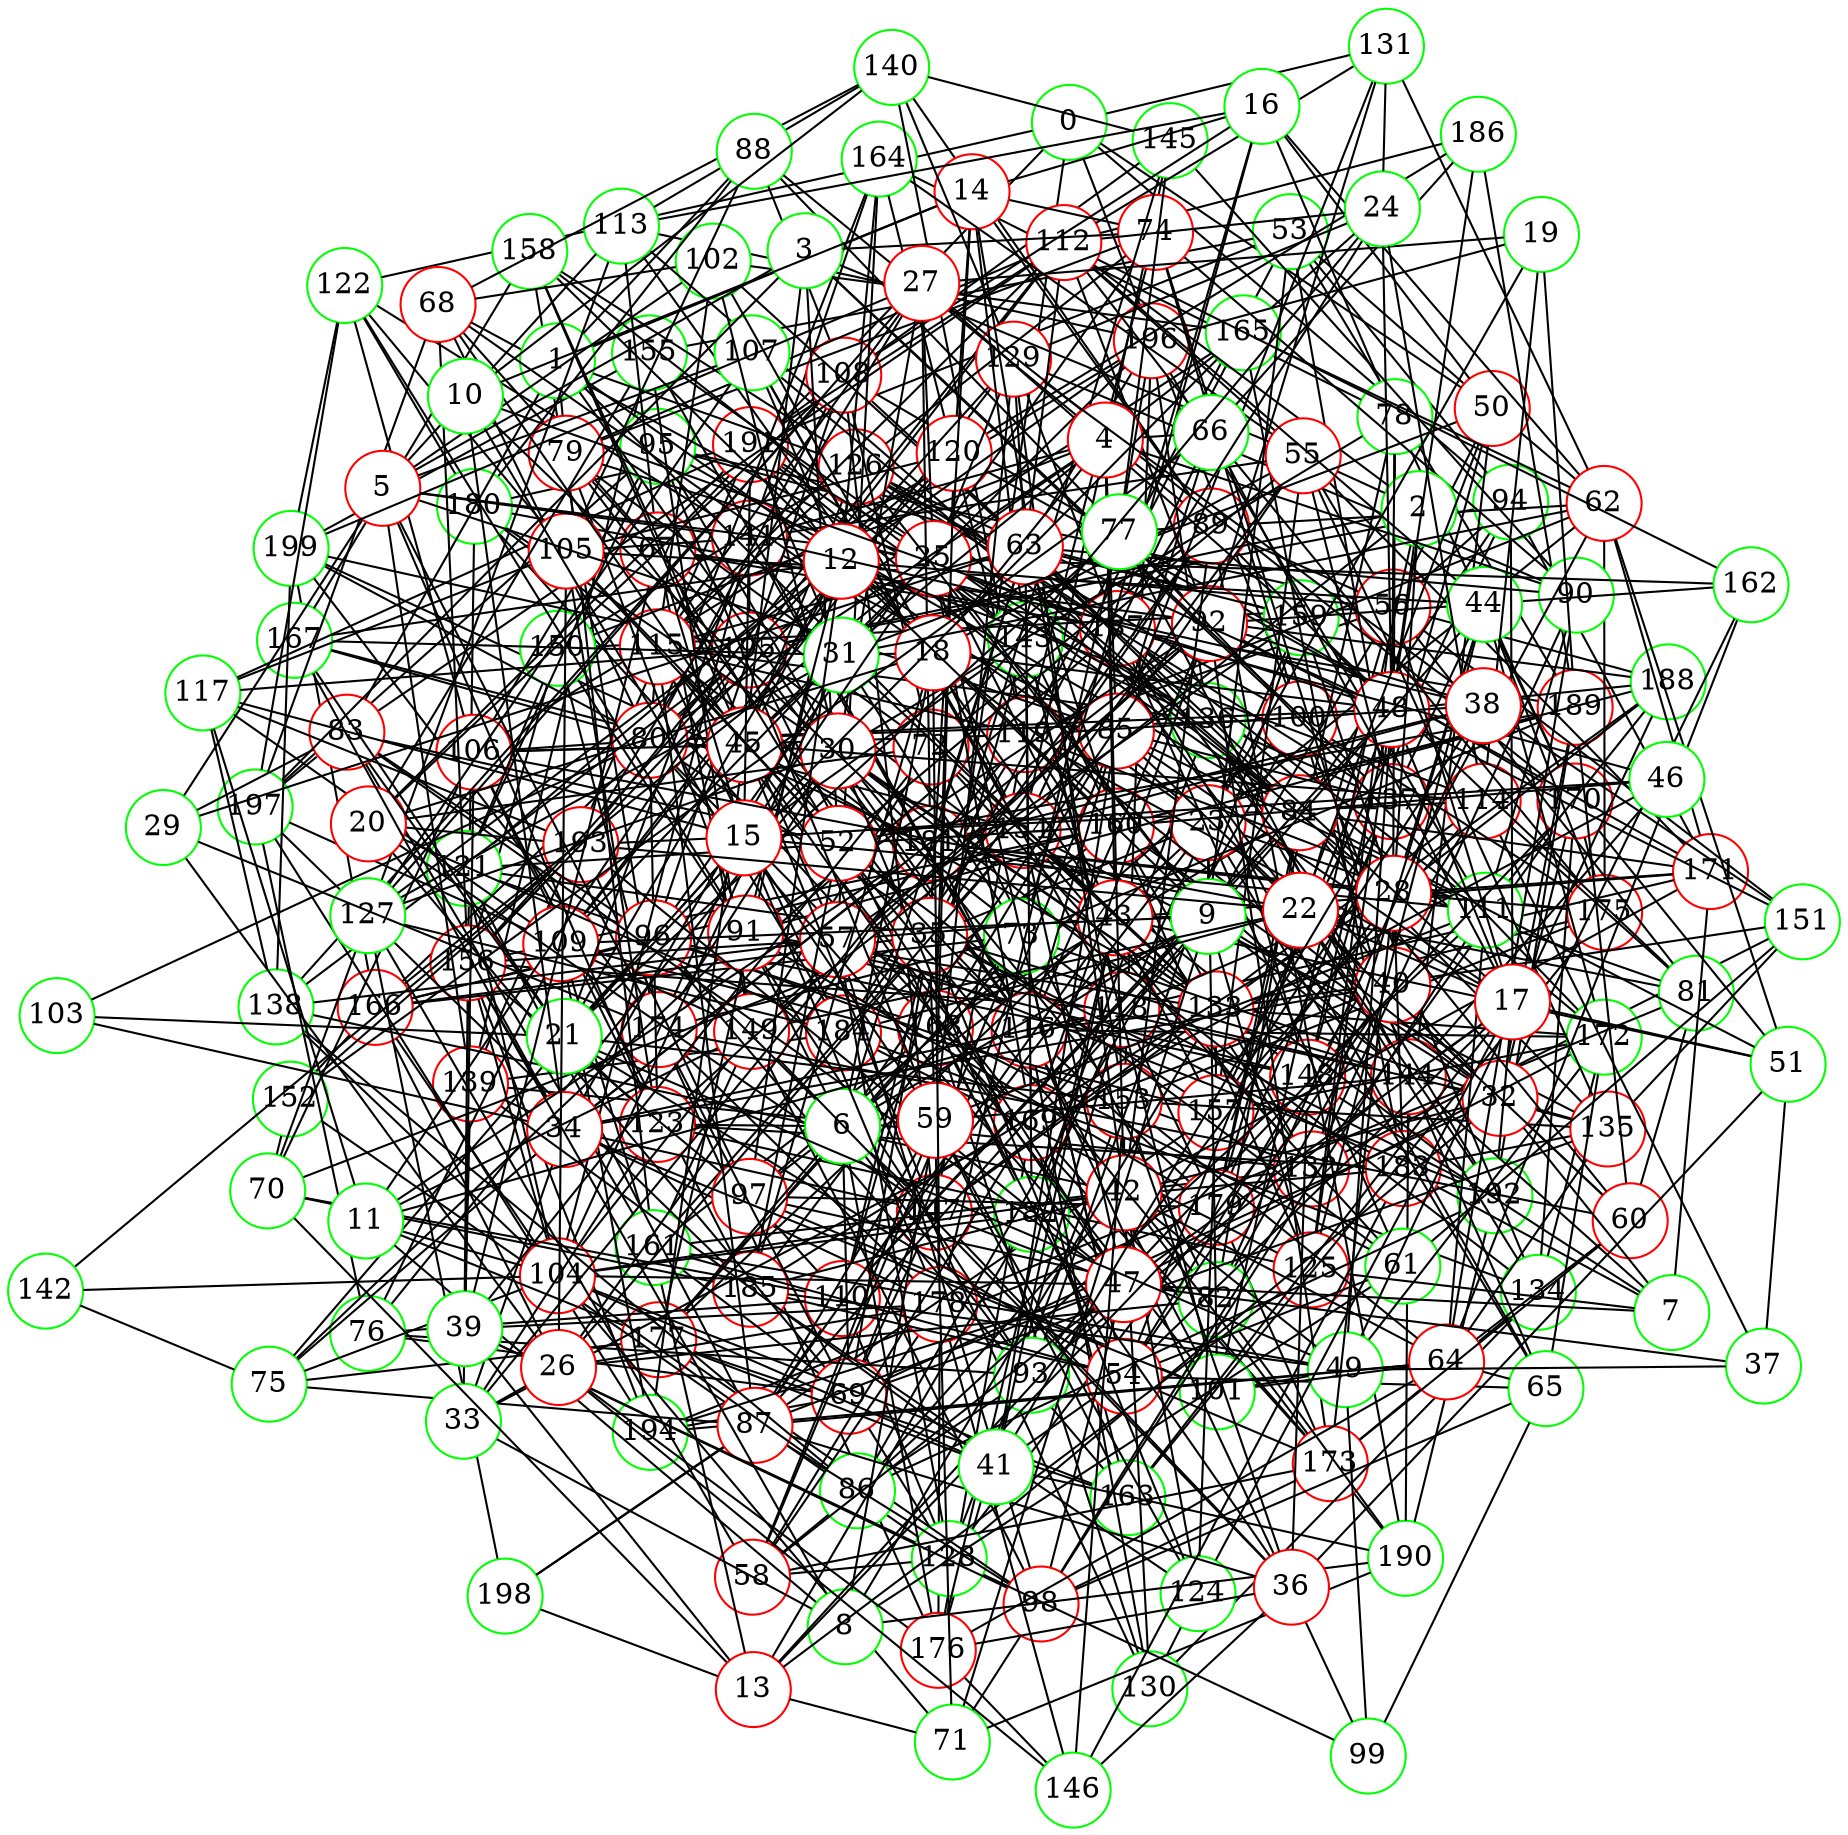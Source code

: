 graph {
graph ["layout"="fdp"]
node ["style"="filled","fillcolor"="white","fixedsize"="true","shape"="circle"]
"0" ["color"="green"]
"50" ["color"="red"]
"148" ["color"="red"]
"195" ["color"="red"]
"199" ["color"="green"]
"53" ["color"="green"]
"119" ["color"="red"]
"132" ["color"="red"]
"160" ["color"="red"]
"166" ["color"="red"]
"184" ["color"="red"]
"188" ["color"="green"]
"189" ["color"="red"]
"192" ["color"="green"]
"161" ["color"="green"]
"168" ["color"="red"]
"173" ["color"="red"]
"179" ["color"="red"]
"194" ["color"="green"]
"197" ["color"="green"]
"190" ["color"="green"]
"177" ["color"="red"]
"151" ["color"="green"]
"153" ["color"="red"]
"196" ["color"="red"]
"175" ["color"="red"]
"181" ["color"="red"]
"154" ["color"="red"]
"167" ["color"="green"]
"170" ["color"="red"]
"139" ["color"="red"]
"178" ["color"="red"]
"155" ["color"="green"]
"156" ["color"="red"]
"193" ["color"="red"]
"180" ["color"="green"]
"187" ["color"="red"]
"191" ["color"="red"]
"164" ["color"="green"]
"140" ["color"="green"]
"145" ["color"="green"]
"144" ["color"="red"]
"147" ["color"="red"]
"183" ["color"="red"]
"137" ["color"="red"]
"143" ["color"="green"]
"169" ["color"="red"]
"176" ["color"="red"]
"158" ["color"="green"]
"174" ["color"="red"]
"94" ["color"="green"]
"171" ["color"="red"]
"157" ["color"="red"]
"198" ["color"="green"]
"172" ["color"="green"]
"56" ["color"="red"]
"78" ["color"="green"]
"81" ["color"="green"]
"114" ["color"="red"]
"159" ["color"="green"]
"182" ["color"="green"]
"150" ["color"="green"]
"89" ["color"="red"]
"125" ["color"="red"]
"95" ["color"="green"]
"121" ["color"="green"]
"106" ["color"="red"]
"185" ["color"="red"]
"122" ["color"="green"]
"141" ["color"="red"]
"123" ["color"="red"]
"62" ["color"="red"]
"131" ["color"="green"]
"165" ["color"="green"]
"67" ["color"="red"]
"113" ["color"="green"]
"68" ["color"="red"]
"80" ["color"="red"]
"100" ["color"="red"]
"134" ["color"="green"]
"126" ["color"="red"]
"103" ["color"="green"]
"108" ["color"="red"]
"138" ["color"="green"]
"115" ["color"="red"]
"136" ["color"="green"]
"118" ["color"="red"]
"102" ["color"="green"]
"149" ["color"="red"]
"72" ["color"="red"]
"82" ["color"="green"]
"97" ["color"="red"]
"101" ["color"="green"]
"110" ["color"="red"]
"128" ["color"="green"]
"152" ["color"="green"]
"84" ["color"="red"]
"135" ["color"="red"]
"1" ["color"="green"]
"83" ["color"="red"]
"96" ["color"="red"]
"163" ["color"="green"]
"112" ["color"="red"]
"162" ["color"="green"]
"186" ["color"="green"]
"116" ["color"="red"]
"130" ["color"="green"]
"133" ["color"="red"]
"23" ["color"="red"]
"32" ["color"="red"]
"69" ["color"="red"]
"85" ["color"="red"]
"111" ["color"="green"]
"76" ["color"="green"]
"93" ["color"="green"]
"109" ["color"="red"]
"129" ["color"="red"]
"117" ["color"="green"]
"120" ["color"="red"]
"40" ["color"="red"]
"54" ["color"="red"]
"65" ["color"="green"]
"98" ["color"="red"]
"99" ["color"="green"]
"73" ["color"="green"]
"61" ["color"="green"]
"74" ["color"="red"]
"90" ["color"="green"]
"79" ["color"="red"]
"91" ["color"="red"]
"92" ["color"="red"]
"42" ["color"="red"]
"64" ["color"="red"]
"87" ["color"="red"]
"104" ["color"="red"]
"142" ["color"="green"]
"49" ["color"="green"]
"86" ["color"="green"]
"124" ["color"="green"]
"60" ["color"="red"]
"35" ["color"="red"]
"70" ["color"="green"]
"71" ["color"="green"]
"88" ["color"="green"]
"105" ["color"="red"]
"43" ["color"="red"]
"51" ["color"="green"]
"57" ["color"="red"]
"14" ["color"="red"]
"16" ["color"="green"]
"2" ["color"="green"]
"48" ["color"="red"]
"55" ["color"="red"]
"28" ["color"="red"]
"107" ["color"="green"]
"127" ["color"="green"]
"44" ["color"="green"]
"3" ["color"="green"]
"52" ["color"="red"]
"5" ["color"="red"]
"25" ["color"="red"]
"27" ["color"="red"]
"30" ["color"="red"]
"29" ["color"="green"]
"63" ["color"="red"]
"45" ["color"="red"]
"47" ["color"="red"]
"58" ["color"="red"]
"59" ["color"="red"]
"4" ["color"="red"]
"18" ["color"="red"]
"20" ["color"="red"]
"31" ["color"="green"]
"34" ["color"="red"]
"75" ["color"="green"]
"66" ["color"="green"]
"6" ["color"="green"]
"9" ["color"="green"]
"12" ["color"="red"]
"21" ["color"="green"]
"77" ["color"="green"]
"7" ["color"="green"]
"8" ["color"="green"]
"33" ["color"="green"]
"11" ["color"="green"]
"10" ["color"="green"]
"13" ["color"="red"]
"39" ["color"="green"]
"15" ["color"="red"]
"46" ["color"="green"]
"17" ["color"="red"]
"22" ["color"="red"]
"19" ["color"="green"]
"24" ["color"="green"]
"26" ["color"="red"]
"146" ["color"="green"]
"36" ["color"="red"]
"37" ["color"="green"]
"38" ["color"="red"]
"41" ["color"="green"]
"0" -- "50"
"0" -- "67"
"0" -- "131"
"0" -- "100"
"0" -- "168"
"0" -- "122"
"0" -- "94"
"50" -- "148"
"50" -- "53"
"50" -- "183"
"50" -- "56"
"50" -- "62"
"148" -- "195"
"195" -- "199"
"53" -- "119"
"53" -- "137"
"53" -- "155"
"53" -- "189"
"53" -- "94"
"53" -- "191"
"119" -- "132"
"119" -- "164"
"119" -- "140"
"119" -- "144"
"119" -- "147"
"119" -- "184"
"132" -- "160"
"132" -- "161"
"132" -- "151"
"132" -- "153"
"132" -- "154"
"132" -- "170"
"132" -- "139"
"160" -- "166"
"160" -- "184"
"160" -- "188"
"160" -- "189"
"166" -- "195"
"166" -- "199"
"189" -- "192"
"161" -- "168"
"168" -- "173"
"168" -- "177"
"173" -- "179"
"173" -- "190"
"179" -- "194"
"194" -- "197"
"190" -- "192"
"153" -- "196"
"153" -- "175"
"175" -- "181"
"181" -- "199"
"154" -- "192"
"154" -- "161"
"154" -- "167"
"154" -- "181"
"170" -- "175"
"139" -- "178"
"139" -- "184"
"139" -- "155"
"139" -- "156"
"139" -- "191"
"155" -- "199"
"156" -- "160"
"156" -- "193"
"156" -- "194"
"156" -- "180"
"180" -- "187"
"180" -- "191"
"187" -- "189"
"140" -- "145"
"145" -- "154"
"145" -- "191"
"144" -- "190"
"147" -- "183"
"137" -- "179"
"137" -- "143"
"143" -- "160"
"143" -- "169"
"143" -- "158"
"143" -- "191"
"169" -- "173"
"169" -- "176"
"169" -- "180"
"176" -- "178"
"158" -- "160"
"158" -- "167"
"158" -- "187"
"158" -- "174"
"174" -- "199"
"174" -- "176"
"174" -- "178"
"174" -- "187"
"94" -- "195"
"94" -- "171"
"94" -- "157"
"157" -- "198"
"157" -- "172"
"172" -- "187"
"56" -- "78"
"56" -- "81"
"56" -- "179"
"56" -- "150"
"56" -- "119"
"56" -- "151"
"56" -- "89"
"56" -- "188"
"56" -- "125"
"56" -- "94"
"56" -- "95"
"78" -- "179"
"78" -- "164"
"78" -- "170"
"81" -- "114"
"81" -- "178"
"81" -- "181"
"81" -- "159"
"114" -- "193"
"114" -- "147"
"114" -- "148"
"114" -- "157"
"159" -- "182"
"182" -- "195"
"150" -- "156"
"150" -- "174"
"89" -- "140"
"89" -- "143"
"89" -- "184"
"89" -- "190"
"125" -- "160"
"125" -- "184"
"95" -- "197"
"95" -- "121"
"95" -- "106"
"95" -- "159"
"121" -- "160"
"121" -- "150"
"121" -- "153"
"106" -- "196"
"106" -- "119"
"106" -- "185"
"106" -- "122"
"106" -- "123"
"185" -- "197"
"122" -- "180"
"122" -- "197"
"122" -- "199"
"122" -- "141"
"141" -- "195"
"141" -- "164"
"123" -- "183"
"123" -- "125"
"62" -- "131"
"62" -- "165"
"62" -- "119"
"62" -- "89"
"62" -- "171"
"62" -- "175"
"165" -- "195"
"165" -- "183"
"67" -- "113"
"67" -- "68"
"67" -- "149"
"67" -- "72"
"67" -- "187"
"67" -- "188"
"113" -- "196"
"113" -- "140"
"68" -- "80"
"68" -- "197"
"68" -- "102"
"68" -- "136"
"68" -- "140"
"68" -- "156"
"80" -- "195"
"80" -- "100"
"80" -- "164"
"80" -- "103"
"80" -- "167"
"80" -- "199"
"80" -- "168"
"80" -- "106"
"80" -- "108"
"80" -- "115"
"80" -- "123"
"80" -- "157"
"100" -- "144"
"100" -- "134"
"100" -- "188"
"100" -- "126"
"100" -- "175"
"134" -- "184"
"134" -- "170"
"134" -- "172"
"134" -- "173"
"126" -- "177"
"126" -- "150"
"126" -- "137"
"108" -- "147"
"108" -- "138"
"108" -- "170"
"108" -- "187"
"138" -- "195"
"138" -- "199"
"115" -- "195"
"115" -- "136"
"115" -- "169"
"115" -- "180"
"115" -- "118"
"115" -- "119"
"115" -- "184"
"115" -- "126"
"136" -- "144"
"136" -- "192"
"136" -- "148"
"136" -- "196"
"136" -- "182"
"136" -- "191"
"118" -- "176"
"118" -- "192"
"118" -- "179"
"118" -- "171"
"118" -- "156"
"118" -- "143"
"102" -- "115"
"102" -- "165"
"102" -- "187"
"149" -- "161"
"149" -- "197"
"149" -- "155"
"72" -- "82"
"72" -- "149"
"72" -- "89"
"72" -- "108"
"82" -- "97"
"82" -- "84"
"82" -- "190"
"97" -- "193"
"97" -- "179"
"97" -- "100"
"97" -- "101"
"97" -- "156"
"97" -- "110"
"101" -- "181"
"101" -- "168"
"101" -- "143"
"110" -- "128"
"110" -- "143"
"128" -- "152"
"128" -- "153"
"152" -- "193"
"152" -- "166"
"84" -- "135"
"84" -- "168"
"84" -- "171"
"84" -- "110"
"84" -- "113"
"84" -- "179"
"84" -- "155"
"84" -- "94"
"84" -- "126"
"84" -- "95"
"135" -- "144"
"135" -- "151"
"135" -- "183"
"135" -- "153"
"135" -- "154"
"1" -- "83"
"1" -- "116"
"1" -- "23"
"1" -- "88"
"1" -- "43"
"1" -- "14"
"1" -- "126"
"1" -- "79"
"83" -- "96"
"83" -- "112"
"83" -- "161"
"83" -- "197"
"96" -- "163"
"96" -- "148"
"96" -- "166"
"96" -- "168"
"96" -- "108"
"163" -- "177"
"163" -- "169"
"163" -- "175"
"112" -- "193"
"112" -- "162"
"112" -- "131"
"112" -- "195"
"112" -- "115"
"112" -- "186"
"112" -- "191"
"186" -- "189"
"116" -- "130"
"116" -- "195"
"116" -- "133"
"116" -- "172"
"116" -- "141"
"116" -- "179"
"116" -- "155"
"130" -- "134"
"130" -- "168"
"130" -- "184"
"133" -- "172"
"133" -- "175"
"133" -- "147"
"133" -- "180"
"133" -- "151"
"133" -- "154"
"133" -- "188"
"133" -- "157"
"23" -- "32"
"23" -- "65"
"23" -- "81"
"23" -- "177"
"23" -- "35"
"23" -- "101"
"23" -- "62"
"23" -- "110"
"23" -- "191"
"32" -- "128"
"32" -- "160"
"32" -- "162"
"32" -- "69"
"32" -- "135"
"32" -- "40"
"32" -- "73"
"32" -- "42"
"32" -- "170"
"32" -- "85"
"32" -- "118"
"32" -- "60"
"32" -- "189"
"69" -- "128"
"69" -- "161"
"69" -- "194"
"69" -- "147"
"69" -- "85"
"69" -- "135"
"69" -- "76"
"69" -- "174"
"85" -- "131"
"85" -- "168"
"85" -- "137"
"85" -- "141"
"85" -- "111"
"85" -- "116"
"111" -- "148"
"111" -- "196"
"111" -- "119"
"111" -- "187"
"111" -- "188"
"76" -- "197"
"76" -- "93"
"76" -- "109"
"76" -- "110"
"93" -- "144"
"93" -- "150"
"93" -- "170"
"93" -- "159"
"109" -- "129"
"109" -- "161"
"109" -- "194"
"109" -- "117"
"109" -- "120"
"109" -- "157"
"129" -- "187"
"129" -- "140"
"129" -- "156"
"117" -- "193"
"117" -- "195"
"117" -- "138"
"117" -- "191"
"120" -- "168"
"120" -- "121"
"120" -- "186"
"120" -- "171"
"120" -- "156"
"40" -- "128"
"40" -- "82"
"40" -- "54"
"40" -- "169"
"40" -- "74"
"40" -- "187"
"40" -- "78"
"54" -- "65"
"54" -- "161"
"54" -- "168"
"54" -- "73"
"54" -- "173"
"54" -- "148"
"54" -- "185"
"54" -- "61"
"65" -- "144"
"65" -- "98"
"65" -- "99"
"65" -- "187"
"65" -- "172"
"98" -- "177"
"98" -- "132"
"98" -- "149"
"98" -- "173"
"98" -- "111"
"99" -- "128"
"99" -- "116"
"73" -- "177"
"73" -- "166"
"73" -- "185"
"73" -- "189"
"73" -- "174"
"61" -- "151"
"61" -- "72"
"61" -- "168"
"61" -- "187"
"74" -- "96"
"74" -- "100"
"74" -- "119"
"74" -- "90"
"74" -- "126"
"74" -- "79"
"90" -- "129"
"90" -- "145"
"90" -- "132"
"90" -- "111"
"79" -- "112"
"79" -- "161"
"79" -- "195"
"79" -- "91"
"91" -- "144"
"91" -- "179"
"91" -- "148"
"91" -- "133"
"91" -- "122"
"91" -- "92"
"91" -- "189"
"92" -- "162"
"92" -- "131"
"92" -- "169"
"92" -- "173"
"92" -- "112"
"92" -- "116"
"92" -- "149"
"92" -- "151"
"92" -- "123"
"42" -- "64"
"42" -- "129"
"42" -- "130"
"42" -- "104"
"42" -- "138"
"42" -- "171"
"42" -- "173"
"42" -- "49"
"42" -- "86"
"42" -- "89"
"42" -- "153"
"42" -- "185"
"42" -- "124"
"64" -- "176"
"64" -- "65"
"64" -- "162"
"64" -- "194"
"64" -- "101"
"64" -- "87"
"64" -- "135"
"64" -- "153"
"64" -- "90"
"64" -- "111"
"87" -- "98"
"87" -- "115"
"87" -- "198"
"87" -- "121"
"87" -- "110"
"104" -- "163"
"104" -- "166"
"104" -- "138"
"104" -- "141"
"104" -- "142"
"104" -- "149"
"104" -- "182"
"104" -- "121"
"104" -- "156"
"142" -- "193"
"49" -- "161"
"49" -- "99"
"49" -- "101"
"49" -- "185"
"49" -- "172"
"49" -- "188"
"86" -- "192"
"86" -- "100"
"86" -- "148"
"86" -- "104"
"86" -- "138"
"86" -- "93"
"124" -- "130"
"124" -- "185"
"124" -- "157"
"60" -- "64"
"60" -- "81"
"60" -- "84"
"60" -- "134"
"60" -- "173"
"60" -- "189"
"60" -- "174"
"35" -- "69"
"35" -- "165"
"35" -- "70"
"35" -- "166"
"35" -- "71"
"35" -- "110"
"35" -- "79"
"35" -- "144"
"35" -- "145"
"35" -- "116"
"35" -- "183"
"35" -- "89"
"35" -- "121"
"35" -- "124"
"70" -- "113"
"70" -- "152"
"70" -- "185"
"70" -- "106"
"70" -- "110"
"71" -- "98"
"71" -- "104"
"71" -- "190"
"88" -- "180"
"88" -- "89"
"88" -- "105"
"88" -- "92"
"88" -- "108"
"105" -- "116"
"105" -- "117"
"105" -- "120"
"105" -- "122"
"105" -- "123"
"105" -- "141"
"43" -- "97"
"43" -- "72"
"43" -- "171"
"43" -- "176"
"43" -- "113"
"43" -- "51"
"43" -- "87"
"43" -- "57"
"43" -- "157"
"51" -- "84"
"51" -- "170"
"51" -- "62"
"57" -- "128"
"57" -- "192"
"57" -- "98"
"57" -- "164"
"57" -- "138"
"57" -- "156"
"57" -- "158"
"57" -- "159"
"14" -- "16"
"14" -- "35"
"14" -- "120"
"14" -- "89"
"14" -- "153"
"14" -- "74"
"14" -- "143"
"16" -- "113"
"16" -- "50"
"16" -- "73"
"16" -- "187"
"16" -- "108"
"16" -- "62"
"16" -- "78"
"2" -- "48"
"2" -- "112"
"2" -- "195"
"2" -- "101"
"2" -- "149"
"2" -- "55"
"2" -- "28"
"48" -- "78"
"48" -- "110"
"48" -- "79"
"48" -- "80"
"48" -- "49"
"48" -- "148"
"48" -- "54"
"48" -- "89"
"48" -- "186"
"48" -- "125"
"48" -- "126"
"55" -- "164"
"55" -- "135"
"55" -- "137"
"55" -- "171"
"55" -- "141"
"55" -- "112"
"55" -- "56"
"55" -- "154"
"55" -- "157"
"28" -- "107"
"28" -- "171"
"28" -- "44"
"28" -- "173"
"28" -- "175"
"28" -- "181"
"28" -- "118"
"28" -- "183"
"28" -- "185"
"28" -- "188"
"28" -- "93"
"28" -- "62"
"28" -- "159"
"107" -- "118"
"107" -- "154"
"107" -- "127"
"127" -- "198"
"127" -- "184"
"44" -- "112"
"44" -- "132"
"44" -- "105"
"44" -- "137"
"44" -- "169"
"44" -- "170"
"44" -- "172"
"44" -- "125"
"44" -- "175"
"3" -- "52"
"3" -- "100"
"3" -- "5"
"3" -- "197"
"3" -- "55"
"3" -- "137"
"3" -- "74"
"3" -- "45"
"52" -- "82"
"52" -- "67"
"52" -- "83"
"52" -- "115"
"52" -- "55"
"52" -- "105"
"52" -- "185"
"52" -- "61"
"52" -- "189"
"5" -- "113"
"5" -- "85"
"5" -- "102"
"5" -- "25"
"5" -- "107"
"5" -- "123"
"5" -- "139"
"5" -- "29"
"5" -- "141"
"5" -- "174"
"25" -- "129"
"25" -- "162"
"25" -- "54"
"25" -- "166"
"25" -- "169"
"25" -- "27"
"25" -- "43"
"25" -- "109"
"27" -- "193"
"27" -- "115"
"27" -- "181"
"27" -- "199"
"27" -- "170"
"27" -- "30"
"27" -- "127"
"27" -- "159"
"30" -- "133"
"30" -- "102"
"30" -- "134"
"30" -- "182"
"30" -- "153"
"30" -- "76"
"30" -- "78"
"30" -- "174"
"30" -- "95"
"30" -- "127"
"29" -- "83"
"29" -- "174"
"29" -- "63"
"63" -- "160"
"63" -- "129"
"63" -- "196"
"63" -- "112"
"63" -- "115"
"63" -- "84"
"63" -- "181"
"63" -- "182"
"63" -- "90"
"63" -- "159"
"45" -- "194"
"45" -- "68"
"45" -- "196"
"45" -- "133"
"45" -- "106"
"45" -- "47"
"45" -- "114"
"45" -- "147"
"45" -- "126"
"45" -- "158"
"47" -- "193"
"47" -- "98"
"47" -- "194"
"47" -- "104"
"47" -- "172"
"47" -- "80"
"47" -- "83"
"47" -- "147"
"47" -- "52"
"47" -- "87"
"47" -- "58"
"47" -- "154"
"58" -- "128"
"58" -- "178"
"58" -- "86"
"58" -- "73"
"58" -- "169"
"58" -- "59"
"58" -- "173"
"58" -- "127"
"59" -- "144"
"59" -- "129"
"59" -- "163"
"59" -- "87"
"59" -- "120"
"59" -- "124"
"59" -- "95"
"59" -- "111"
"4" -- "80"
"4" -- "18"
"4" -- "66"
"4" -- "85"
"4" -- "165"
"4" -- "150"
"4" -- "25"
"4" -- "42"
"4" -- "90"
"4" -- "43"
"4" -- "141"
"4" -- "31"
"18" -- "32"
"18" -- "48"
"18" -- "178"
"18" -- "20"
"18" -- "68"
"18" -- "102"
"18" -- "55"
"18" -- "185"
"18" -- "154"
"18" -- "31"
"20" -- "193"
"20" -- "147"
"20" -- "69"
"20" -- "72"
"20" -- "184"
"20" -- "155"
"20" -- "108"
"20" -- "191"
"31" -- "34"
"31" -- "133"
"31" -- "167"
"31" -- "104"
"31" -- "73"
"31" -- "45"
"31" -- "79"
"31" -- "50"
"31" -- "62"
"31" -- "127"
"31" -- "191"
"34" -- "101"
"34" -- "103"
"34" -- "167"
"34" -- "40"
"34" -- "75"
"34" -- "147"
"34" -- "181"
"34" -- "118"
"34" -- "92"
"34" -- "156"
"75" -- "96"
"75" -- "177"
"75" -- "87"
"75" -- "104"
"75" -- "91"
"75" -- "142"
"66" -- "112"
"66" -- "85"
"66" -- "152"
"66" -- "154"
"66" -- "186"
"66" -- "175"
"6" -- "96"
"6" -- "176"
"6" -- "177"
"6" -- "18"
"6" -- "147"
"6" -- "69"
"6" -- "55"
"6" -- "9"
"6" -- "91"
"6" -- "123"
"6" -- "93"
"6" -- "63"
"9" -- "32"
"9" -- "71"
"9" -- "43"
"9" -- "12"
"9" -- "109"
"9" -- "144"
"9" -- "116"
"9" -- "53"
"9" -- "23"
"9" -- "87"
"9" -- "56"
"9" -- "25"
"9" -- "125"
"9" -- "126"
"12" -- "97"
"12" -- "164"
"12" -- "196"
"12" -- "167"
"12" -- "107"
"12" -- "45"
"12" -- "114"
"12" -- "21"
"12" -- "56"
"12" -- "91"
"12" -- "127"
"12" -- "191"
"21" -- "49"
"21" -- "83"
"21" -- "54"
"21" -- "103"
"21" -- "167"
"21" -- "153"
"21" -- "123"
"21" -- "77"
"21" -- "141"
"21" -- "30"
"77" -- "144"
"77" -- "145"
"77" -- "178"
"77" -- "196"
"77" -- "89"
"77" -- "172"
"7" -- "32"
"7" -- "144"
"7" -- "148"
"7" -- "183"
"7" -- "171"
"7" -- "125"
"7" -- "47"
"8" -- "33"
"8" -- "133"
"8" -- "11"
"8" -- "59"
"8" -- "156"
"8" -- "61"
"8" -- "190"
"33" -- "34"
"33" -- "119"
"33" -- "169"
"33" -- "123"
"33" -- "156"
"11" -- "177"
"11" -- "195"
"11" -- "117"
"11" -- "149"
"11" -- "181"
"11" -- "118"
"11" -- "104"
"10" -- "34"
"10" -- "181"
"10" -- "184"
"10" -- "187"
"10" -- "140"
"10" -- "14"
"13" -- "161"
"13" -- "179"
"13" -- "70"
"13" -- "182"
"13" -- "198"
"13" -- "39"
"13" -- "71"
"13" -- "125"
"13" -- "47"
"39" -- "128"
"39" -- "98"
"39" -- "178"
"39" -- "67"
"39" -- "72"
"39" -- "106"
"39" -- "139"
"15" -- "96"
"15" -- "67"
"15" -- "165"
"15" -- "46"
"15" -- "174"
"15" -- "111"
"15" -- "143"
"15" -- "178"
"15" -- "21"
"15" -- "117"
"15" -- "25"
"15" -- "59"
"15" -- "191"
"46" -- "144"
"46" -- "160"
"46" -- "169"
"46" -- "187"
"17" -- "192"
"17" -- "66"
"17" -- "163"
"17" -- "47"
"17" -- "48"
"17" -- "144"
"17" -- "51"
"17" -- "85"
"17" -- "22"
"17" -- "54"
"17" -- "119"
"17" -- "56"
"17" -- "124"
"17" -- "94"
"17" -- "63"
"22" -- "192"
"22" -- "193"
"22" -- "50"
"22" -- "149"
"22" -- "134"
"22" -- "184"
"22" -- "106"
"22" -- "60"
"22" -- "63"
"19" -- "114"
"19" -- "196"
"19" -- "23"
"19" -- "27"
"19" -- "189"
"24" -- "48"
"24" -- "112"
"24" -- "129"
"24" -- "114"
"24" -- "131"
"24" -- "165"
"24" -- "72"
"24" -- "187"
"26" -- "176"
"26" -- "33"
"26" -- "82"
"26" -- "146"
"26" -- "178"
"26" -- "181"
"26" -- "166"
"26" -- "105"
"26" -- "154"
"26" -- "29"
"146" -- "176"
"146" -- "178"
"146" -- "183"
"146" -- "153"
"36" -- "176"
"36" -- "146"
"36" -- "51"
"36" -- "147"
"36" -- "148"
"36" -- "149"
"36" -- "182"
"36" -- "87"
"36" -- "153"
"37" -- "49"
"37" -- "114"
"37" -- "51"
"37" -- "47"
"38" -- "129"
"38" -- "82"
"38" -- "181"
"38" -- "119"
"38" -- "151"
"38" -- "154"
"38" -- "92"
"38" -- "141"
"38" -- "157"
"41" -- "177"
"41" -- "85"
"41" -- "54"
"41" -- "104"
"41" -- "137"
"41" -- "43"
"41" -- "139"
"41" -- "190"
}